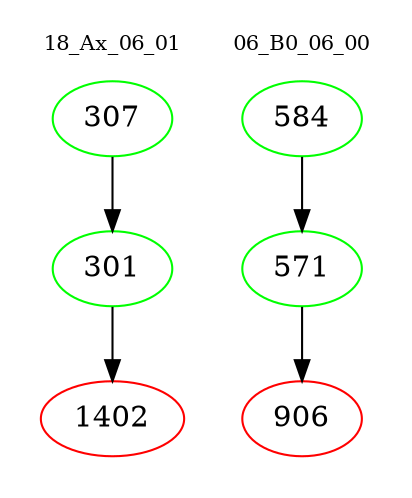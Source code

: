 digraph{
subgraph cluster_0 {
color = white
label = "18_Ax_06_01";
fontsize=10;
T0_307 [label="307", color="green"]
T0_307 -> T0_301 [color="black"]
T0_301 [label="301", color="green"]
T0_301 -> T0_1402 [color="black"]
T0_1402 [label="1402", color="red"]
}
subgraph cluster_1 {
color = white
label = "06_B0_06_00";
fontsize=10;
T1_584 [label="584", color="green"]
T1_584 -> T1_571 [color="black"]
T1_571 [label="571", color="green"]
T1_571 -> T1_906 [color="black"]
T1_906 [label="906", color="red"]
}
}
